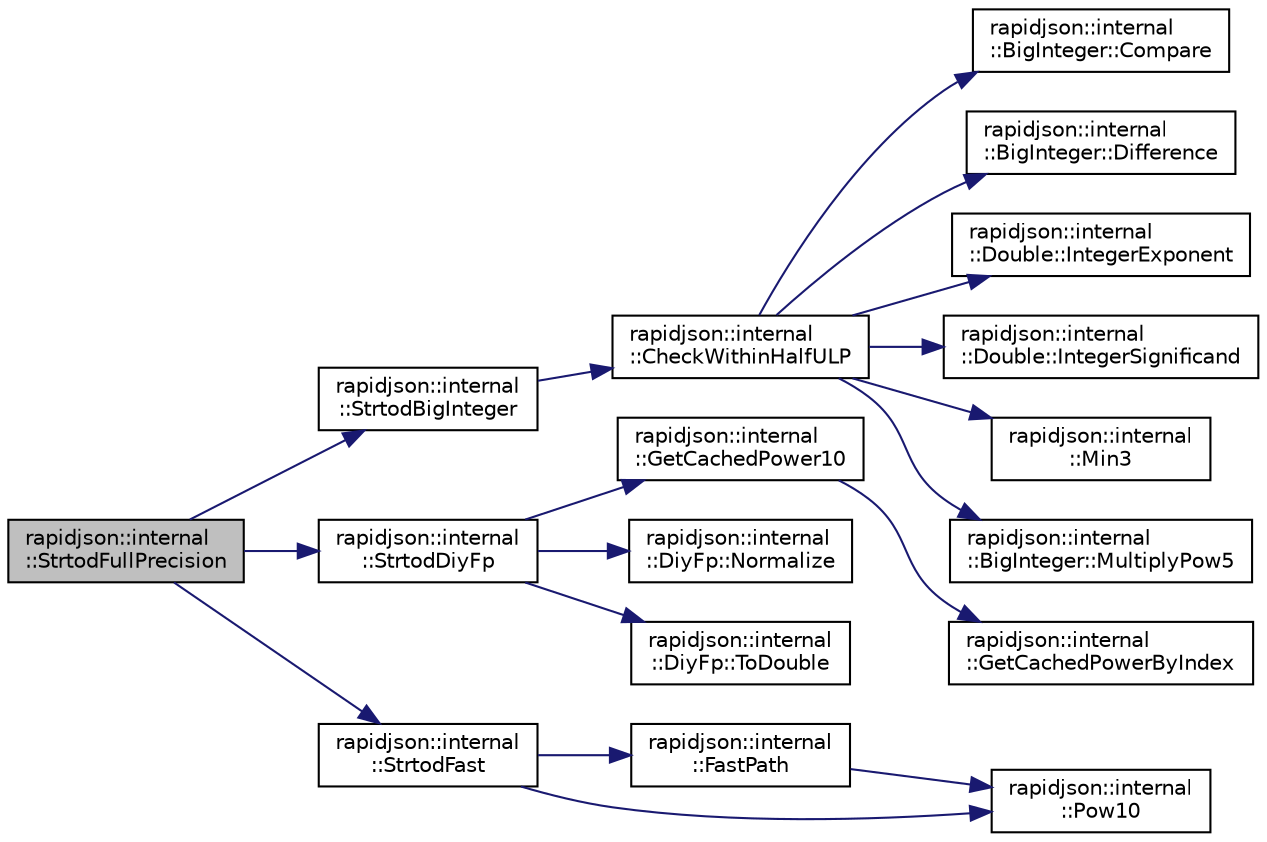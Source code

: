 digraph "rapidjson::internal::StrtodFullPrecision"
{
 // INTERACTIVE_SVG=YES
 // LATEX_PDF_SIZE
  edge [fontname="Helvetica",fontsize="10",labelfontname="Helvetica",labelfontsize="10"];
  node [fontname="Helvetica",fontsize="10",shape=record];
  rankdir="LR";
  Node172 [label="rapidjson::internal\l::StrtodFullPrecision",height=0.2,width=0.4,color="black", fillcolor="grey75", style="filled", fontcolor="black",tooltip=" "];
  Node172 -> Node173 [color="midnightblue",fontsize="10",style="solid",fontname="Helvetica"];
  Node173 [label="rapidjson::internal\l::StrtodBigInteger",height=0.2,width=0.4,color="black", fillcolor="white", style="filled",URL="$namespacerapidjson_1_1internal.html#aeb0c7910094111c91cd31339bf707950",tooltip=" "];
  Node173 -> Node174 [color="midnightblue",fontsize="10",style="solid",fontname="Helvetica"];
  Node174 [label="rapidjson::internal\l::CheckWithinHalfULP",height=0.2,width=0.4,color="black", fillcolor="white", style="filled",URL="$namespacerapidjson_1_1internal.html#a1c9faaa8ff1461a84ee35c04c7b926c5",tooltip=" "];
  Node174 -> Node175 [color="midnightblue",fontsize="10",style="solid",fontname="Helvetica"];
  Node175 [label="rapidjson::internal\l::BigInteger::Compare",height=0.2,width=0.4,color="black", fillcolor="white", style="filled",URL="$classrapidjson_1_1internal_1_1_big_integer.html#a4fe28d5e962cd9ad471536508ce47fdb",tooltip=" "];
  Node174 -> Node176 [color="midnightblue",fontsize="10",style="solid",fontname="Helvetica"];
  Node176 [label="rapidjson::internal\l::BigInteger::Difference",height=0.2,width=0.4,color="black", fillcolor="white", style="filled",URL="$classrapidjson_1_1internal_1_1_big_integer.html#a23baf787c5ab4a2992bed7f7e260ed9e",tooltip=" "];
  Node174 -> Node177 [color="midnightblue",fontsize="10",style="solid",fontname="Helvetica"];
  Node177 [label="rapidjson::internal\l::Double::IntegerExponent",height=0.2,width=0.4,color="black", fillcolor="white", style="filled",URL="$classrapidjson_1_1internal_1_1_double.html#a5d75c8b17eb36703ea78d940b85c5364",tooltip=" "];
  Node174 -> Node178 [color="midnightblue",fontsize="10",style="solid",fontname="Helvetica"];
  Node178 [label="rapidjson::internal\l::Double::IntegerSignificand",height=0.2,width=0.4,color="black", fillcolor="white", style="filled",URL="$classrapidjson_1_1internal_1_1_double.html#a91859964023326d3678b9b14b8dd2a16",tooltip=" "];
  Node174 -> Node179 [color="midnightblue",fontsize="10",style="solid",fontname="Helvetica"];
  Node179 [label="rapidjson::internal\l::Min3",height=0.2,width=0.4,color="black", fillcolor="white", style="filled",URL="$namespacerapidjson_1_1internal.html#a7d72423e8173159a0d90cac2f2ef6b8a",tooltip=" "];
  Node174 -> Node180 [color="midnightblue",fontsize="10",style="solid",fontname="Helvetica"];
  Node180 [label="rapidjson::internal\l::BigInteger::MultiplyPow5",height=0.2,width=0.4,color="black", fillcolor="white", style="filled",URL="$classrapidjson_1_1internal_1_1_big_integer.html#a60c5fbdcd9992177d25bda441e5d49bb",tooltip=" "];
  Node172 -> Node181 [color="midnightblue",fontsize="10",style="solid",fontname="Helvetica"];
  Node181 [label="rapidjson::internal\l::StrtodDiyFp",height=0.2,width=0.4,color="black", fillcolor="white", style="filled",URL="$namespacerapidjson_1_1internal.html#a2005b2ac382e70120987b7889476d01f",tooltip=" "];
  Node181 -> Node182 [color="midnightblue",fontsize="10",style="solid",fontname="Helvetica"];
  Node182 [label="rapidjson::internal\l::GetCachedPower10",height=0.2,width=0.4,color="black", fillcolor="white", style="filled",URL="$namespacerapidjson_1_1internal.html#a21de5a1527938da9b57c84699ce519e7",tooltip=" "];
  Node182 -> Node183 [color="midnightblue",fontsize="10",style="solid",fontname="Helvetica"];
  Node183 [label="rapidjson::internal\l::GetCachedPowerByIndex",height=0.2,width=0.4,color="black", fillcolor="white", style="filled",URL="$namespacerapidjson_1_1internal.html#a25a77e349cce869daae13c1bdd058d4a",tooltip=" "];
  Node181 -> Node184 [color="midnightblue",fontsize="10",style="solid",fontname="Helvetica"];
  Node184 [label="rapidjson::internal\l::DiyFp::Normalize",height=0.2,width=0.4,color="black", fillcolor="white", style="filled",URL="$structrapidjson_1_1internal_1_1_diy_fp.html#aa20a0598c891880ee34e8dca914f0117",tooltip=" "];
  Node181 -> Node185 [color="midnightblue",fontsize="10",style="solid",fontname="Helvetica"];
  Node185 [label="rapidjson::internal\l::DiyFp::ToDouble",height=0.2,width=0.4,color="black", fillcolor="white", style="filled",URL="$structrapidjson_1_1internal_1_1_diy_fp.html#ae41b272b0beb25d936c5d79bd5fde310",tooltip=" "];
  Node172 -> Node186 [color="midnightblue",fontsize="10",style="solid",fontname="Helvetica"];
  Node186 [label="rapidjson::internal\l::StrtodFast",height=0.2,width=0.4,color="black", fillcolor="white", style="filled",URL="$namespacerapidjson_1_1internal.html#acfd06fe2a2709ad372a373f0921e9571",tooltip=" "];
  Node186 -> Node187 [color="midnightblue",fontsize="10",style="solid",fontname="Helvetica"];
  Node187 [label="rapidjson::internal\l::FastPath",height=0.2,width=0.4,color="black", fillcolor="white", style="filled",URL="$namespacerapidjson_1_1internal.html#aadfc08b386baffa85f618e0ef0e2f188",tooltip=" "];
  Node187 -> Node188 [color="midnightblue",fontsize="10",style="solid",fontname="Helvetica"];
  Node188 [label="rapidjson::internal\l::Pow10",height=0.2,width=0.4,color="black", fillcolor="white", style="filled",URL="$namespacerapidjson_1_1internal.html#aba2871b1440237f69acb5ae602407bf9",tooltip="Computes integer powers of 10 in double (10.0^n)."];
  Node186 -> Node188 [color="midnightblue",fontsize="10",style="solid",fontname="Helvetica"];
}
